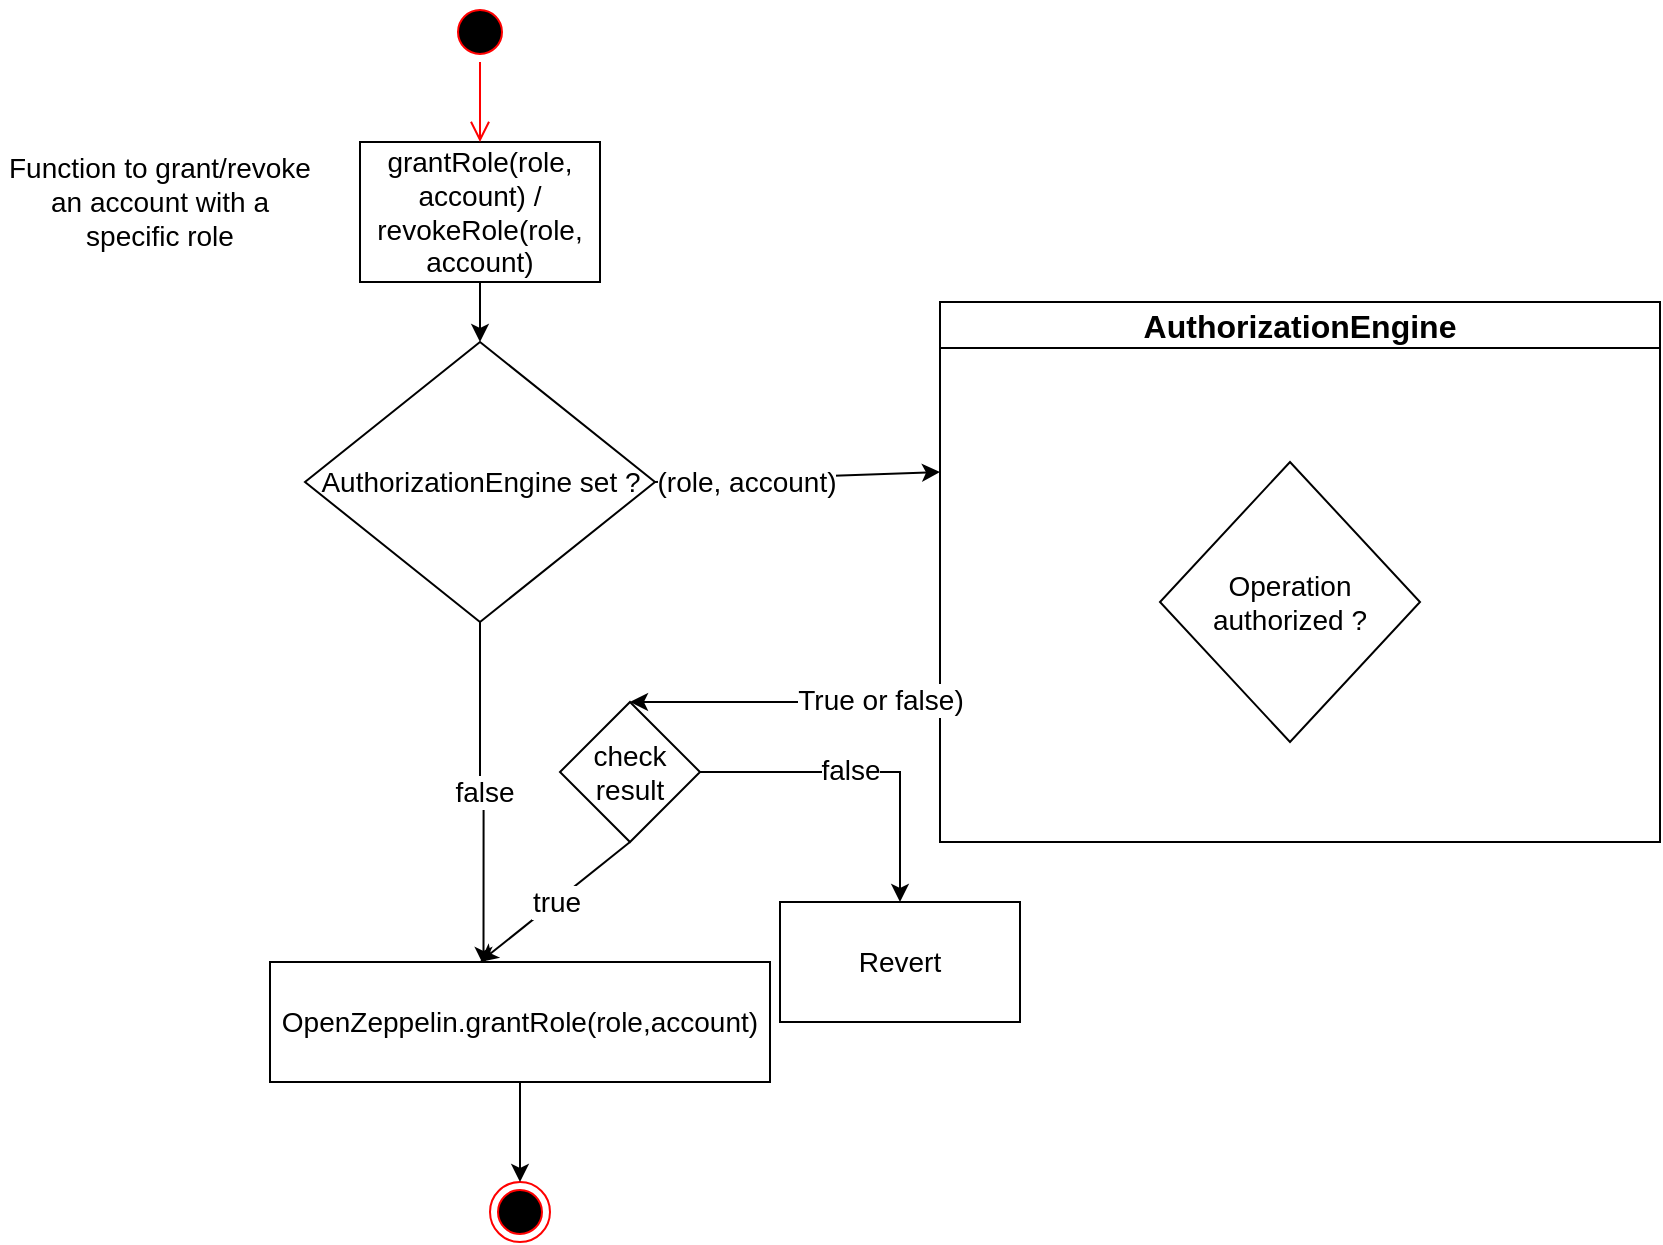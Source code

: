 <mxfile version="20.6.2" type="device" pages="3"><diagram name="AuthorizationEngine" id="LucZvkCPMq8z-S9me4Yl"><mxGraphModel dx="3758" dy="2242" grid="1" gridSize="10" guides="1" tooltips="1" connect="1" arrows="1" fold="1" page="1" pageScale="1" pageWidth="2336" pageHeight="1654" math="0" shadow="0"><root><mxCell id="JwYTC9u8veUME2610OGY-0"/><mxCell id="JwYTC9u8veUME2610OGY-1" parent="JwYTC9u8veUME2610OGY-0"/><mxCell id="JwYTC9u8veUME2610OGY-2" value="grantRole(role, account) /&lt;br style=&quot;font-size: 14px;&quot;&gt;revokeRole(role, account)" style="rounded=0;whiteSpace=wrap;html=1;fontSize=14;" parent="JwYTC9u8veUME2610OGY-1" vertex="1"><mxGeometry x="170" y="60" width="120" height="70" as="geometry"/></mxCell><mxCell id="JwYTC9u8veUME2610OGY-3" value="" style="endArrow=classic;html=1;rounded=0;exitX=0.5;exitY=1;exitDx=0;exitDy=0;entryX=0.5;entryY=0;entryDx=0;entryDy=0;fontSize=14;" parent="JwYTC9u8veUME2610OGY-1" source="JwYTC9u8veUME2610OGY-2" target="JwYTC9u8veUME2610OGY-5" edge="1"><mxGeometry width="50" height="50" relative="1" as="geometry"><mxPoint x="500" y="300" as="sourcePoint"/><mxPoint x="230" y="180" as="targetPoint"/></mxGeometry></mxCell><mxCell id="__kx5wsCdfwhtNci14kc-1" value="false" style="edgeStyle=orthogonalEdgeStyle;rounded=0;orthogonalLoop=1;jettySize=auto;html=1;entryX=0.427;entryY=0.025;entryDx=0;entryDy=0;entryPerimeter=0;fontSize=14;" parent="JwYTC9u8veUME2610OGY-1" source="JwYTC9u8veUME2610OGY-5" target="JwYTC9u8veUME2610OGY-19" edge="1"><mxGeometry relative="1" as="geometry"><mxPoint x="40" y="225" as="targetPoint"/></mxGeometry></mxCell><mxCell id="JwYTC9u8veUME2610OGY-5" value="AuthorizationEngine set ?" style="rhombus;whiteSpace=wrap;html=1;fontSize=14;" parent="JwYTC9u8veUME2610OGY-1" vertex="1"><mxGeometry x="142.5" y="160" width="175" height="140" as="geometry"/></mxCell><mxCell id="JwYTC9u8veUME2610OGY-6" value="Revert" style="rounded=0;whiteSpace=wrap;html=1;fontSize=14;" parent="JwYTC9u8veUME2610OGY-1" vertex="1"><mxGeometry x="380" y="440" width="120" height="60" as="geometry"/></mxCell><mxCell id="JwYTC9u8veUME2610OGY-9" value="&lt;font style=&quot;font-size: 16px;&quot;&gt;AuthorizationEngine&lt;/font&gt;" style="swimlane;whiteSpace=wrap;html=1;fontSize=14;" parent="JwYTC9u8veUME2610OGY-1" vertex="1"><mxGeometry x="460" y="140" width="360" height="270" as="geometry"/></mxCell><mxCell id="JwYTC9u8veUME2610OGY-10" value="Operation authorized ?" style="rhombus;whiteSpace=wrap;html=1;fontSize=14;" parent="JwYTC9u8veUME2610OGY-9" vertex="1"><mxGeometry x="110" y="80" width="130" height="140" as="geometry"/></mxCell><mxCell id="JwYTC9u8veUME2610OGY-11" value="" style="endArrow=classic;html=1;rounded=0;exitX=1;exitY=0.5;exitDx=0;exitDy=0;fontSize=14;" parent="JwYTC9u8veUME2610OGY-1" source="JwYTC9u8veUME2610OGY-5" edge="1"><mxGeometry width="50" height="50" relative="1" as="geometry"><mxPoint x="300" y="260" as="sourcePoint"/><mxPoint x="460" y="225" as="targetPoint"/></mxGeometry></mxCell><mxCell id="JwYTC9u8veUME2610OGY-12" value="(role, account)" style="edgeLabel;html=1;align=center;verticalAlign=middle;resizable=0;points=[];fontSize=14;" parent="JwYTC9u8veUME2610OGY-11" vertex="1" connectable="0"><mxGeometry x="-0.81" y="1" relative="1" as="geometry"><mxPoint x="32" y="1" as="offset"/></mxGeometry></mxCell><mxCell id="JwYTC9u8veUME2610OGY-13" value="" style="endArrow=classic;html=1;rounded=0;entryX=0.5;entryY=0;entryDx=0;entryDy=0;fontSize=14;" parent="JwYTC9u8veUME2610OGY-1" target="JwYTC9u8veUME2610OGY-15" edge="1"><mxGeometry width="50" height="50" relative="1" as="geometry"><mxPoint x="460" y="340" as="sourcePoint"/><mxPoint x="250" y="330" as="targetPoint"/></mxGeometry></mxCell><mxCell id="JwYTC9u8veUME2610OGY-14" value="True or false)" style="edgeLabel;html=1;align=center;verticalAlign=middle;resizable=0;points=[];fontSize=14;" parent="JwYTC9u8veUME2610OGY-13" vertex="1" connectable="0"><mxGeometry x="-0.61" y="-1" relative="1" as="geometry"><mxPoint as="offset"/></mxGeometry></mxCell><mxCell id="JwYTC9u8veUME2610OGY-15" value="check result" style="rhombus;whiteSpace=wrap;html=1;fontSize=14;" parent="JwYTC9u8veUME2610OGY-1" vertex="1"><mxGeometry x="270" y="340" width="70" height="70" as="geometry"/></mxCell><mxCell id="JwYTC9u8veUME2610OGY-18" value="true" style="endArrow=classic;html=1;rounded=0;exitX=0.5;exitY=1;exitDx=0;exitDy=0;fontSize=14;" parent="JwYTC9u8veUME2610OGY-1" source="JwYTC9u8veUME2610OGY-15" edge="1"><mxGeometry width="50" height="50" relative="1" as="geometry"><mxPoint x="200" y="510" as="sourcePoint"/><mxPoint x="230" y="470" as="targetPoint"/><Array as="points"/></mxGeometry></mxCell><mxCell id="JwYTC9u8veUME2610OGY-19" value="OpenZeppelin.grantRole(role,account)" style="rounded=0;whiteSpace=wrap;html=1;fontSize=14;" parent="JwYTC9u8veUME2610OGY-1" vertex="1"><mxGeometry x="125" y="470" width="250" height="60" as="geometry"/></mxCell><mxCell id="JwYTC9u8veUME2610OGY-20" value="" style="ellipse;html=1;shape=endState;fillColor=#000000;strokeColor=#ff0000;fontSize=14;" parent="JwYTC9u8veUME2610OGY-1" vertex="1"><mxGeometry x="235" y="580" width="30" height="30" as="geometry"/></mxCell><mxCell id="JwYTC9u8veUME2610OGY-38" value="Function to grant/revoke an account with a specific role" style="text;html=1;strokeColor=none;fillColor=none;align=center;verticalAlign=middle;whiteSpace=wrap;rounded=0;fontSize=14;" parent="JwYTC9u8veUME2610OGY-1" vertex="1"><mxGeometry x="-10" y="75" width="160" height="30" as="geometry"/></mxCell><mxCell id="JwYTC9u8veUME2610OGY-42" value="" style="ellipse;html=1;shape=startState;fillColor=#000000;strokeColor=#ff0000;fontSize=14;" parent="JwYTC9u8veUME2610OGY-1" vertex="1"><mxGeometry x="215" y="-10" width="30" height="30" as="geometry"/></mxCell><mxCell id="JwYTC9u8veUME2610OGY-43" value="" style="edgeStyle=orthogonalEdgeStyle;html=1;verticalAlign=bottom;endArrow=open;endSize=8;strokeColor=#ff0000;rounded=0;fontSize=14;" parent="JwYTC9u8veUME2610OGY-1" source="JwYTC9u8veUME2610OGY-42" edge="1"><mxGeometry relative="1" as="geometry"><mxPoint x="230" y="60" as="targetPoint"/></mxGeometry></mxCell><mxCell id="JwYTC9u8veUME2610OGY-45" value="" style="endArrow=classic;html=1;rounded=0;fontSize=14;exitX=0.5;exitY=1;exitDx=0;exitDy=0;" parent="JwYTC9u8veUME2610OGY-1" source="JwYTC9u8veUME2610OGY-19" target="JwYTC9u8veUME2610OGY-20" edge="1"><mxGeometry width="50" height="50" relative="1" as="geometry"><mxPoint x="230" y="568.08" as="sourcePoint"/><mxPoint x="229.5" y="590.0" as="targetPoint"/></mxGeometry></mxCell><mxCell id="__kx5wsCdfwhtNci14kc-2" value="" style="endArrow=classic;html=1;rounded=0;exitX=1;exitY=0.5;exitDx=0;exitDy=0;fontSize=14;" parent="JwYTC9u8veUME2610OGY-1" source="JwYTC9u8veUME2610OGY-15" edge="1"><mxGeometry width="50" height="50" relative="1" as="geometry"><mxPoint x="440" y="500" as="sourcePoint"/><mxPoint x="440" y="440" as="targetPoint"/><Array as="points"><mxPoint x="440" y="375"/></Array></mxGeometry></mxCell><mxCell id="__kx5wsCdfwhtNci14kc-4" value="false" style="edgeLabel;html=1;align=center;verticalAlign=middle;resizable=0;points=[];fontSize=14;" parent="__kx5wsCdfwhtNci14kc-2" vertex="1" connectable="0"><mxGeometry x="-0.091" y="1" relative="1" as="geometry"><mxPoint as="offset"/></mxGeometry></mxCell></root></mxGraphModel></diagram><diagram id="DAAOtlNPQXlgdxxzfJ90" name="RuleEngine"><mxGraphModel dx="2370" dy="3256" grid="1" gridSize="10" guides="1" tooltips="1" connect="1" arrows="1" fold="1" page="1" pageScale="1" pageWidth="2336" pageHeight="1654" math="0" shadow="0"><root><mxCell id="0"/><mxCell id="1" parent="0"/><mxCell id="aByforVNRNncT_feW_bf-1" value="transfer, mint or burn call" style="rounded=0;whiteSpace=wrap;html=1;fontSize=18;" parent="1" vertex="1"><mxGeometry x="540" y="145" width="120" height="70" as="geometry"/></mxCell><mxCell id="aByforVNRNncT_feW_bf-2" value="" style="endArrow=classic;html=1;rounded=0;exitX=0.5;exitY=1;exitDx=0;exitDy=0;fontSize=18;" parent="1" source="aByforVNRNncT_feW_bf-1" edge="1"><mxGeometry width="50" height="50" relative="1" as="geometry"><mxPoint x="870" y="385" as="sourcePoint"/><mxPoint x="600" y="420" as="targetPoint"/></mxGeometry></mxCell><mxCell id="aByforVNRNncT_feW_bf-3" value="RuleEngine != zero address ?" style="rhombus;whiteSpace=wrap;html=1;fontSize=18;" parent="1" vertex="1"><mxGeometry x="425" y="370" width="350" height="220" as="geometry"/></mxCell><mxCell id="aByforVNRNncT_feW_bf-4" value="&lt;font style=&quot;font-size: 22px;&quot;&gt;RuleEngine&lt;/font&gt;" style="swimlane;whiteSpace=wrap;html=1;fontSize=18;" parent="1" vertex="1"><mxGeometry x="1040" y="-110" width="1470" height="1110" as="geometry"/></mxCell><mxCell id="aByforVNRNncT_feW_bf-29" value="" style="rounded=0;whiteSpace=wrap;html=1;fontSize=18;" parent="aByforVNRNncT_feW_bf-4" vertex="1"><mxGeometry x="320" y="60" width="1100" height="480" as="geometry"/></mxCell><mxCell id="aByforVNRNncT_feW_bf-31" value="" style="rounded=0;whiteSpace=wrap;html=1;fontSize=18;" parent="aByforVNRNncT_feW_bf-4" vertex="1"><mxGeometry x="330" y="600" width="1090" height="480" as="geometry"/></mxCell><mxCell id="aByforVNRNncT_feW_bf-5" value="operateOnTransfer" style="rounded=0;whiteSpace=wrap;html=1;fontSize=18;" parent="aByforVNRNncT_feW_bf-4" vertex="1"><mxGeometry y="510" width="220" height="150" as="geometry"/></mxCell><mxCell id="aByforVNRNncT_feW_bf-33" value="Operation 1" style="rounded=0;whiteSpace=wrap;html=1;fontSize=18;" parent="aByforVNRNncT_feW_bf-4" vertex="1"><mxGeometry x="1190" y="817" width="190" height="60" as="geometry"/></mxCell><mxCell id="aByforVNRNncT_feW_bf-28" value="Operation 0&lt;br style=&quot;font-size: 18px;&quot;&gt;(e.g. Snapshot)" style="rounded=0;whiteSpace=wrap;html=1;fontSize=18;" parent="aByforVNRNncT_feW_bf-4" vertex="1"><mxGeometry x="1190" y="680" width="190" height="60" as="geometry"/></mxCell><mxCell id="aByforVNRNncT_feW_bf-55" value="" style="endArrow=none;dashed=1;html=1;dashPattern=1 3;strokeWidth=2;rounded=0;fontSize=18;exitX=0.5;exitY=0;exitDx=0;exitDy=0;entryX=0.5;entryY=1;entryDx=0;entryDy=0;" parent="aByforVNRNncT_feW_bf-4" source="aByforVNRNncT_feW_bf-33" target="aByforVNRNncT_feW_bf-28" edge="1"><mxGeometry width="50" height="50" relative="1" as="geometry"><mxPoint x="1250" y="800" as="sourcePoint"/><mxPoint x="1300" y="750" as="targetPoint"/></mxGeometry></mxCell><mxCell id="aByforVNRNncT_feW_bf-32" value="&lt;h1 style=&quot;font-size: 18px;&quot;&gt;Part 2: RuleEngineOperation&lt;/h1&gt;" style="text;html=1;strokeColor=none;fillColor=none;spacing=5;spacingTop=-20;whiteSpace=wrap;overflow=hidden;rounded=0;fontSize=18;" parent="aByforVNRNncT_feW_bf-4" vertex="1"><mxGeometry x="390" y="620" width="220" height="120" as="geometry"/></mxCell><mxCell id="aByforVNRNncT_feW_bf-19" value="Apply operation on transfer" style="shape=cylinder3;whiteSpace=wrap;html=1;boundedLbl=1;backgroundOutline=1;size=15;fontSize=18;" parent="aByforVNRNncT_feW_bf-4" vertex="1"><mxGeometry x="610" y="700" width="300" height="320" as="geometry"/></mxCell><mxCell id="aByforVNRNncT_feW_bf-18" value="" style="endArrow=classic;html=1;rounded=0;exitX=1;exitY=0.5;exitDx=0;exitDy=0;entryX=0;entryY=0.5;entryDx=0;entryDy=0;entryPerimeter=0;fontSize=18;" parent="aByforVNRNncT_feW_bf-4" source="aByforVNRNncT_feW_bf-5" target="aByforVNRNncT_feW_bf-19" edge="1"><mxGeometry width="50" height="50" relative="1" as="geometry"><mxPoint x="300" y="640" as="sourcePoint"/><mxPoint x="770" y="790" as="targetPoint"/></mxGeometry></mxCell><mxCell id="aByforVNRNncT_feW_bf-21" value="_operateOnTransfer" style="edgeLabel;html=1;align=center;verticalAlign=middle;resizable=0;points=[];fontSize=18;" parent="aByforVNRNncT_feW_bf-18" vertex="1" connectable="0"><mxGeometry x="0.039" y="4" relative="1" as="geometry"><mxPoint as="offset"/></mxGeometry></mxCell><mxCell id="aByforVNRNncT_feW_bf-27" value="" style="endArrow=classic;html=1;rounded=0;entryX=0;entryY=0.5;entryDx=0;entryDy=0;fontSize=18;" parent="aByforVNRNncT_feW_bf-4" source="aByforVNRNncT_feW_bf-19" target="aByforVNRNncT_feW_bf-28" edge="1"><mxGeometry width="50" height="50" relative="1" as="geometry"><mxPoint x="1175.3" y="830" as="sourcePoint"/><mxPoint x="1265.3" y="650" as="targetPoint"/></mxGeometry></mxCell><mxCell id="aByforVNRNncT_feW_bf-42" value="" style="endArrow=classic;html=1;rounded=0;entryX=0;entryY=0.5;entryDx=0;entryDy=0;exitX=1;exitY=0.425;exitDx=0;exitDy=0;exitPerimeter=0;fontSize=18;" parent="aByforVNRNncT_feW_bf-4" source="aByforVNRNncT_feW_bf-19" target="aByforVNRNncT_feW_bf-33" edge="1"><mxGeometry width="50" height="50" relative="1" as="geometry"><mxPoint x="1055.3" y="894.706" as="sourcePoint"/><mxPoint x="1415.3" y="810" as="targetPoint"/></mxGeometry></mxCell><mxCell id="aByforVNRNncT_feW_bf-16" value="check rule (whitelist, sanctionList)" style="shape=cylinder3;whiteSpace=wrap;html=1;boundedLbl=1;backgroundOutline=1;size=15;fontSize=18;" parent="aByforVNRNncT_feW_bf-4" vertex="1"><mxGeometry x="580" y="150" width="300" height="320" as="geometry"/></mxCell><mxCell id="aByforVNRNncT_feW_bf-17" value="" style="endArrow=classic;html=1;rounded=0;exitX=1;exitY=0.5;exitDx=0;exitDy=0;entryX=0;entryY=0.5;entryDx=0;entryDy=0;entryPerimeter=0;fontSize=18;" parent="aByforVNRNncT_feW_bf-4" source="aByforVNRNncT_feW_bf-5" target="aByforVNRNncT_feW_bf-16" edge="1"><mxGeometry width="50" height="50" relative="1" as="geometry"><mxPoint x="510" y="640" as="sourcePoint"/><mxPoint x="790" y="320" as="targetPoint"/></mxGeometry></mxCell><mxCell id="aByforVNRNncT_feW_bf-20" value="_validateTransfer" style="edgeLabel;html=1;align=center;verticalAlign=middle;resizable=0;points=[];fontSize=18;" parent="aByforVNRNncT_feW_bf-17" vertex="1" connectable="0"><mxGeometry x="0.195" relative="1" as="geometry"><mxPoint as="offset"/></mxGeometry></mxCell><mxCell id="aByforVNRNncT_feW_bf-24" value="Rule 0" style="rounded=0;whiteSpace=wrap;html=1;fontSize=18;" parent="aByforVNRNncT_feW_bf-4" vertex="1"><mxGeometry x="1190" y="140" width="120" height="60" as="geometry"/></mxCell><mxCell id="aByforVNRNncT_feW_bf-25" value="Rule 1" style="rounded=0;whiteSpace=wrap;html=1;fontSize=18;" parent="aByforVNRNncT_feW_bf-4" vertex="1"><mxGeometry x="1190" y="275" width="120" height="60" as="geometry"/></mxCell><mxCell id="aByforVNRNncT_feW_bf-37" value="" style="endArrow=none;dashed=1;html=1;dashPattern=1 3;strokeWidth=2;rounded=0;fontSize=18;entryX=0.5;entryY=1;entryDx=0;entryDy=0;" parent="aByforVNRNncT_feW_bf-4" source="aByforVNRNncT_feW_bf-25" target="aByforVNRNncT_feW_bf-24" edge="1"><mxGeometry width="50" height="50" relative="1" as="geometry"><mxPoint x="1240" y="250" as="sourcePoint"/><mxPoint x="1290" y="200" as="targetPoint"/></mxGeometry></mxCell><mxCell id="aByforVNRNncT_feW_bf-38" value="Rule n" style="rounded=0;whiteSpace=wrap;html=1;fontSize=18;" parent="aByforVNRNncT_feW_bf-4" vertex="1"><mxGeometry x="1190" y="420" width="120" height="60" as="geometry"/></mxCell><mxCell id="aByforVNRNncT_feW_bf-41" value="" style="endArrow=none;dashed=1;html=1;dashPattern=1 3;strokeWidth=2;rounded=0;fontSize=18;exitX=0.5;exitY=0;exitDx=0;exitDy=0;" parent="aByforVNRNncT_feW_bf-4" source="aByforVNRNncT_feW_bf-38" target="aByforVNRNncT_feW_bf-25" edge="1"><mxGeometry width="50" height="50" relative="1" as="geometry"><mxPoint x="1260" y="285" as="sourcePoint"/><mxPoint x="1260" y="210" as="targetPoint"/></mxGeometry></mxCell><mxCell id="aByforVNRNncT_feW_bf-23" value="" style="endArrow=classic;html=1;rounded=0;exitX=1;exitY=0.5;exitDx=0;exitDy=0;exitPerimeter=0;entryX=0;entryY=0.5;entryDx=0;entryDy=0;fontSize=18;" parent="aByforVNRNncT_feW_bf-4" source="aByforVNRNncT_feW_bf-16" target="aByforVNRNncT_feW_bf-24" edge="1"><mxGeometry width="50" height="50" relative="1" as="geometry"><mxPoint x="1035.3" y="750" as="sourcePoint"/><mxPoint x="1325.3" y="330" as="targetPoint"/></mxGeometry></mxCell><mxCell id="aByforVNRNncT_feW_bf-26" value="" style="endArrow=classic;html=1;rounded=0;entryX=0;entryY=0.5;entryDx=0;entryDy=0;fontSize=18;exitX=1;exitY=0.5;exitDx=0;exitDy=0;exitPerimeter=0;" parent="aByforVNRNncT_feW_bf-4" source="aByforVNRNncT_feW_bf-16" target="aByforVNRNncT_feW_bf-25" edge="1"><mxGeometry width="50" height="50" relative="1" as="geometry"><mxPoint x="1035.3" y="310" as="sourcePoint"/><mxPoint x="1215.3" y="310" as="targetPoint"/></mxGeometry></mxCell><mxCell id="aByforVNRNncT_feW_bf-39" value="" style="endArrow=classic;html=1;rounded=0;entryX=0;entryY=0.5;entryDx=0;entryDy=0;exitX=1;exitY=0.5;exitDx=0;exitDy=0;exitPerimeter=0;fontSize=18;" parent="aByforVNRNncT_feW_bf-4" source="aByforVNRNncT_feW_bf-16" target="aByforVNRNncT_feW_bf-38" edge="1"><mxGeometry width="50" height="50" relative="1" as="geometry"><mxPoint x="955.3" y="320" as="sourcePoint"/><mxPoint x="1405.3" y="325" as="targetPoint"/></mxGeometry></mxCell><mxCell id="cGJhGDvDlfNPj_1NzasX-1" value="read and write" style="text;html=1;strokeColor=none;fillColor=none;align=center;verticalAlign=middle;whiteSpace=wrap;rounded=0;fontSize=18;" parent="aByforVNRNncT_feW_bf-4" vertex="1"><mxGeometry x="60" y="832" width="180" height="30" as="geometry"/></mxCell><mxCell id="cGJhGDvDlfNPj_1NzasX-2" value="read-only" style="text;html=1;strokeColor=none;fillColor=none;align=center;verticalAlign=middle;whiteSpace=wrap;rounded=0;fontSize=18;" parent="aByforVNRNncT_feW_bf-4" vertex="1"><mxGeometry x="40" y="285" width="180" height="30" as="geometry"/></mxCell><mxCell id="aByforVNRNncT_feW_bf-6" value="" style="endArrow=classic;html=1;rounded=0;exitX=1;exitY=0.5;exitDx=0;exitDy=0;fontSize=18;" parent="1" source="aByforVNRNncT_feW_bf-3" target="aByforVNRNncT_feW_bf-5" edge="1"><mxGeometry width="50" height="50" relative="1" as="geometry"><mxPoint x="670" y="530" as="sourcePoint"/><mxPoint x="1030" y="480" as="targetPoint"/></mxGeometry></mxCell><mxCell id="aByforVNRNncT_feW_bf-7" value="true" style="edgeLabel;html=1;align=center;verticalAlign=middle;resizable=0;points=[];fontSize=18;" parent="aByforVNRNncT_feW_bf-6" vertex="1" connectable="0"><mxGeometry x="-0.81" y="1" relative="1" as="geometry"><mxPoint as="offset"/></mxGeometry></mxCell><mxCell id="aByforVNRNncT_feW_bf-11" value="Transfer operations" style="text;html=1;strokeColor=none;fillColor=none;align=center;verticalAlign=middle;whiteSpace=wrap;rounded=0;fontSize=18;" parent="1" vertex="1"><mxGeometry x="360" y="160" width="160" height="30" as="geometry"/></mxCell><mxCell id="aByforVNRNncT_feW_bf-12" value="" style="ellipse;html=1;shape=startState;fillColor=#000000;strokeColor=#ff0000;fontSize=18;" parent="1" vertex="1"><mxGeometry x="585" y="55" width="30" height="30" as="geometry"/></mxCell><mxCell id="aByforVNRNncT_feW_bf-13" value="" style="edgeStyle=orthogonalEdgeStyle;html=1;verticalAlign=bottom;endArrow=open;endSize=8;strokeColor=#ff0000;rounded=0;fontSize=18;" parent="1" source="aByforVNRNncT_feW_bf-12" edge="1"><mxGeometry relative="1" as="geometry"><mxPoint x="600" y="145.0" as="targetPoint"/></mxGeometry></mxCell><mxCell id="aByforVNRNncT_feW_bf-15" value="{false, true}" style="endArrow=classic;html=1;rounded=0;fontSize=18;entryX=1;entryY=0.5;entryDx=0;entryDy=0;" parent="1" target="aByforVNRNncT_feW_bf-8" edge="1"><mxGeometry x="-0.188" y="20" width="50" height="50" relative="1" as="geometry"><mxPoint x="1040" y="747" as="sourcePoint"/><mxPoint x="600" y="610" as="targetPoint"/><mxPoint as="offset"/></mxGeometry></mxCell><mxCell id="aByforVNRNncT_feW_bf-30" value="&lt;h1 style=&quot;font-size: 18px;&quot;&gt;Part 1: RuleEngineValidation&lt;/h1&gt;" style="text;html=1;strokeColor=none;fillColor=none;spacing=5;spacingTop=-20;whiteSpace=wrap;overflow=hidden;rounded=0;fontSize=18;" parent="1" vertex="1"><mxGeometry x="1505.3" y="-15" width="240" height="85" as="geometry"/></mxCell><mxCell id="aByforVNRNncT_feW_bf-34" value="Operation n" style="rounded=0;whiteSpace=wrap;html=1;fontSize=18;" parent="1" vertex="1"><mxGeometry x="2230" y="830" width="190" height="60" as="geometry"/></mxCell><mxCell id="aByforVNRNncT_feW_bf-43" value="" style="endArrow=classic;html=1;rounded=0;entryX=0;entryY=0.5;entryDx=0;entryDy=0;exitX=1.003;exitY=0.456;exitDx=0;exitDy=0;exitPerimeter=0;fontSize=18;" parent="1" source="aByforVNRNncT_feW_bf-19" target="aByforVNRNncT_feW_bf-34" edge="1"><mxGeometry width="50" height="50" relative="1" as="geometry"><mxPoint x="2105.3" y="794.706" as="sourcePoint"/><mxPoint x="2455.3" y="840" as="targetPoint"/></mxGeometry></mxCell><mxCell id="aByforVNRNncT_feW_bf-46" value="false" style="endArrow=classic;html=1;rounded=0;fontSize=18;exitX=0.5;exitY=1;exitDx=0;exitDy=0;entryX=0.5;entryY=0;entryDx=0;entryDy=0;" parent="1" source="aByforVNRNncT_feW_bf-3" target="aByforVNRNncT_feW_bf-8" edge="1"><mxGeometry width="50" height="50" relative="1" as="geometry"><mxPoint x="540" y="590" as="sourcePoint"/><mxPoint x="540" y="680" as="targetPoint"/></mxGeometry></mxCell><mxCell id="aByforVNRNncT_feW_bf-54" value="&lt;font style=&quot;font-size: 22px;&quot;&gt;CMTAT&lt;/font&gt;" style="swimlane;whiteSpace=wrap;html=1;fontSize=18;startSize=23;" parent="1" vertex="1"><mxGeometry x="360" y="-110" width="650" height="1100" as="geometry"/></mxCell><mxCell id="aByforVNRNncT_feW_bf-8" value="Rest of the code" style="rounded=0;whiteSpace=wrap;html=1;fontSize=18;" parent="aByforVNRNncT_feW_bf-54" vertex="1"><mxGeometry x="130" y="827" width="220" height="60" as="geometry"/></mxCell><mxCell id="aByforVNRNncT_feW_bf-9" value="" style="ellipse;html=1;shape=endState;fillColor=#000000;strokeColor=#ff0000;fontSize=18;" parent="aByforVNRNncT_feW_bf-54" vertex="1"><mxGeometry x="225" y="1000" width="30" height="30" as="geometry"/></mxCell><mxCell id="_PevRPY3XCbQIix2pvXP-3" value="" style="endArrow=classic;html=1;rounded=0;exitX=0.5;exitY=1;exitDx=0;exitDy=0;fontSize=18;" parent="aByforVNRNncT_feW_bf-54" source="aByforVNRNncT_feW_bf-8" target="aByforVNRNncT_feW_bf-9" edge="1"><mxGeometry width="50" height="50" relative="1" as="geometry"><mxPoint x="300" y="967" as="sourcePoint"/><mxPoint x="350" y="917" as="targetPoint"/></mxGeometry></mxCell><mxCell id="aByforVNRNncT_feW_bf-56" value="" style="endArrow=none;dashed=1;html=1;dashPattern=1 3;strokeWidth=2;rounded=0;fontSize=18;exitX=0.5;exitY=0;exitDx=0;exitDy=0;entryX=0.5;entryY=1;entryDx=0;entryDy=0;" parent="1" source="aByforVNRNncT_feW_bf-34" target="aByforVNRNncT_feW_bf-33" edge="1"><mxGeometry width="50" height="50" relative="1" as="geometry"><mxPoint x="2340" y="820" as="sourcePoint"/><mxPoint x="2390" y="770" as="targetPoint"/></mxGeometry></mxCell></root></mxGraphModel></diagram><diagram id="MbCXRZLUIDSdXbS7FTx_" name="IncomeVault"><mxGraphModel dx="6399" dy="3334" grid="1" gridSize="10" guides="1" tooltips="1" connect="1" arrows="1" fold="1" page="1" pageScale="1" pageWidth="2336" pageHeight="1654" math="0" shadow="0"><root><mxCell id="0"/><mxCell id="1" parent="0"/><mxCell id="Sl2AdYmrBfGblD9PidQr-4" value="&lt;font style=&quot;font-size: 22px;&quot;&gt;RuleEngine&lt;/font&gt;" style="swimlane;whiteSpace=wrap;html=1;fontSize=20;" parent="1" vertex="1"><mxGeometry x="1130" y="140" width="1470" height="1110" as="geometry"/></mxCell><mxCell id="Sl2AdYmrBfGblD9PidQr-5" value="" style="rounded=0;whiteSpace=wrap;html=1;fontSize=20;" parent="Sl2AdYmrBfGblD9PidQr-4" vertex="1"><mxGeometry x="320" y="60" width="1100" height="480" as="geometry"/></mxCell><mxCell id="Sl2AdYmrBfGblD9PidQr-6" value="" style="rounded=0;whiteSpace=wrap;html=1;fontSize=20;" parent="Sl2AdYmrBfGblD9PidQr-4" vertex="1"><mxGeometry x="330" y="600" width="1090" height="480" as="geometry"/></mxCell><mxCell id="Sl2AdYmrBfGblD9PidQr-7" value="operateOnTransfer" style="rounded=0;whiteSpace=wrap;html=1;fontSize=20;" parent="Sl2AdYmrBfGblD9PidQr-4" vertex="1"><mxGeometry y="510" width="220" height="150" as="geometry"/></mxCell><mxCell id="Sl2AdYmrBfGblD9PidQr-8" value="Operation 1" style="rounded=0;whiteSpace=wrap;html=1;fontSize=20;" parent="Sl2AdYmrBfGblD9PidQr-4" vertex="1"><mxGeometry x="1190" y="817" width="190" height="60" as="geometry"/></mxCell><mxCell id="Sl2AdYmrBfGblD9PidQr-9" value="Operation 0&lt;br style=&quot;font-size: 20px;&quot;&gt;(e.g. Snapshot)" style="rounded=0;whiteSpace=wrap;html=1;fontSize=20;" parent="Sl2AdYmrBfGblD9PidQr-4" vertex="1"><mxGeometry x="1190" y="680" width="190" height="60" as="geometry"/></mxCell><mxCell id="Sl2AdYmrBfGblD9PidQr-10" value="" style="endArrow=none;dashed=1;html=1;dashPattern=1 3;strokeWidth=2;rounded=0;fontSize=20;exitX=0.5;exitY=0;exitDx=0;exitDy=0;entryX=0.5;entryY=1;entryDx=0;entryDy=0;" parent="Sl2AdYmrBfGblD9PidQr-4" source="Sl2AdYmrBfGblD9PidQr-8" target="Sl2AdYmrBfGblD9PidQr-9" edge="1"><mxGeometry width="50" height="50" relative="1" as="geometry"><mxPoint x="1250" y="800" as="sourcePoint"/><mxPoint x="1300" y="750" as="targetPoint"/></mxGeometry></mxCell><mxCell id="Sl2AdYmrBfGblD9PidQr-11" value="&lt;h1 style=&quot;font-size: 20px;&quot;&gt;Part 2: RuleEngineOperation&lt;/h1&gt;" style="text;html=1;strokeColor=none;fillColor=none;spacing=5;spacingTop=-20;whiteSpace=wrap;overflow=hidden;rounded=0;fontSize=20;" parent="Sl2AdYmrBfGblD9PidQr-4" vertex="1"><mxGeometry x="390" y="620" width="220" height="120" as="geometry"/></mxCell><mxCell id="Sl2AdYmrBfGblD9PidQr-12" value="Apply operation on transfer" style="shape=cylinder3;whiteSpace=wrap;html=1;boundedLbl=1;backgroundOutline=1;size=15;fontSize=20;" parent="Sl2AdYmrBfGblD9PidQr-4" vertex="1"><mxGeometry x="610" y="700" width="300" height="320" as="geometry"/></mxCell><mxCell id="Sl2AdYmrBfGblD9PidQr-13" value="" style="endArrow=classic;html=1;rounded=0;exitX=1;exitY=0.5;exitDx=0;exitDy=0;entryX=0;entryY=0.5;entryDx=0;entryDy=0;entryPerimeter=0;fontSize=20;" parent="Sl2AdYmrBfGblD9PidQr-4" source="Sl2AdYmrBfGblD9PidQr-7" target="Sl2AdYmrBfGblD9PidQr-12" edge="1"><mxGeometry width="50" height="50" relative="1" as="geometry"><mxPoint x="300" y="640" as="sourcePoint"/><mxPoint x="770" y="790" as="targetPoint"/></mxGeometry></mxCell><mxCell id="Sl2AdYmrBfGblD9PidQr-14" value="_operateOnTransfer" style="edgeLabel;html=1;align=center;verticalAlign=middle;resizable=0;points=[];fontSize=20;" parent="Sl2AdYmrBfGblD9PidQr-13" vertex="1" connectable="0"><mxGeometry x="0.039" y="4" relative="1" as="geometry"><mxPoint as="offset"/></mxGeometry></mxCell><mxCell id="Sl2AdYmrBfGblD9PidQr-15" value="" style="endArrow=classic;html=1;rounded=0;entryX=0;entryY=0.5;entryDx=0;entryDy=0;fontSize=20;" parent="Sl2AdYmrBfGblD9PidQr-4" source="Sl2AdYmrBfGblD9PidQr-12" target="Sl2AdYmrBfGblD9PidQr-9" edge="1"><mxGeometry width="50" height="50" relative="1" as="geometry"><mxPoint x="1175.3" y="830" as="sourcePoint"/><mxPoint x="1265.3" y="650" as="targetPoint"/></mxGeometry></mxCell><mxCell id="Sl2AdYmrBfGblD9PidQr-16" value="" style="endArrow=classic;html=1;rounded=0;entryX=0;entryY=0.5;entryDx=0;entryDy=0;exitX=1;exitY=0.425;exitDx=0;exitDy=0;exitPerimeter=0;fontSize=20;" parent="Sl2AdYmrBfGblD9PidQr-4" source="Sl2AdYmrBfGblD9PidQr-12" target="Sl2AdYmrBfGblD9PidQr-8" edge="1"><mxGeometry width="50" height="50" relative="1" as="geometry"><mxPoint x="1055.3" y="894.706" as="sourcePoint"/><mxPoint x="1415.3" y="810" as="targetPoint"/></mxGeometry></mxCell><mxCell id="Sl2AdYmrBfGblD9PidQr-17" value="check rule (whitelist, sanctionList)" style="shape=cylinder3;whiteSpace=wrap;html=1;boundedLbl=1;backgroundOutline=1;size=15;fontSize=20;" parent="Sl2AdYmrBfGblD9PidQr-4" vertex="1"><mxGeometry x="580" y="150" width="300" height="320" as="geometry"/></mxCell><mxCell id="Sl2AdYmrBfGblD9PidQr-18" value="" style="endArrow=classic;html=1;rounded=0;exitX=1;exitY=0.5;exitDx=0;exitDy=0;entryX=0;entryY=0.5;entryDx=0;entryDy=0;entryPerimeter=0;fontSize=20;" parent="Sl2AdYmrBfGblD9PidQr-4" source="Sl2AdYmrBfGblD9PidQr-7" target="Sl2AdYmrBfGblD9PidQr-17" edge="1"><mxGeometry width="50" height="50" relative="1" as="geometry"><mxPoint x="510" y="640" as="sourcePoint"/><mxPoint x="790" y="320" as="targetPoint"/></mxGeometry></mxCell><mxCell id="Sl2AdYmrBfGblD9PidQr-19" value="_validateTransfer" style="edgeLabel;html=1;align=center;verticalAlign=middle;resizable=0;points=[];fontSize=20;" parent="Sl2AdYmrBfGblD9PidQr-18" vertex="1" connectable="0"><mxGeometry x="0.195" relative="1" as="geometry"><mxPoint as="offset"/></mxGeometry></mxCell><mxCell id="Sl2AdYmrBfGblD9PidQr-20" value="Rule 0" style="rounded=0;whiteSpace=wrap;html=1;fontSize=20;" parent="Sl2AdYmrBfGblD9PidQr-4" vertex="1"><mxGeometry x="1190" y="140" width="120" height="60" as="geometry"/></mxCell><mxCell id="Sl2AdYmrBfGblD9PidQr-21" value="Rule 1" style="rounded=0;whiteSpace=wrap;html=1;fontSize=20;" parent="Sl2AdYmrBfGblD9PidQr-4" vertex="1"><mxGeometry x="1190" y="275" width="120" height="60" as="geometry"/></mxCell><mxCell id="Sl2AdYmrBfGblD9PidQr-22" value="" style="endArrow=none;dashed=1;html=1;dashPattern=1 3;strokeWidth=2;rounded=0;fontSize=20;entryX=0.5;entryY=1;entryDx=0;entryDy=0;" parent="Sl2AdYmrBfGblD9PidQr-4" source="Sl2AdYmrBfGblD9PidQr-21" target="Sl2AdYmrBfGblD9PidQr-20" edge="1"><mxGeometry width="50" height="50" relative="1" as="geometry"><mxPoint x="1240" y="250" as="sourcePoint"/><mxPoint x="1290" y="200" as="targetPoint"/></mxGeometry></mxCell><mxCell id="Sl2AdYmrBfGblD9PidQr-23" value="Rule n" style="rounded=0;whiteSpace=wrap;html=1;fontSize=20;" parent="Sl2AdYmrBfGblD9PidQr-4" vertex="1"><mxGeometry x="1190" y="420" width="120" height="60" as="geometry"/></mxCell><mxCell id="Sl2AdYmrBfGblD9PidQr-24" value="" style="endArrow=none;dashed=1;html=1;dashPattern=1 3;strokeWidth=2;rounded=0;fontSize=20;exitX=0.5;exitY=0;exitDx=0;exitDy=0;" parent="Sl2AdYmrBfGblD9PidQr-4" source="Sl2AdYmrBfGblD9PidQr-23" target="Sl2AdYmrBfGblD9PidQr-21" edge="1"><mxGeometry width="50" height="50" relative="1" as="geometry"><mxPoint x="1260" y="285" as="sourcePoint"/><mxPoint x="1260" y="210" as="targetPoint"/></mxGeometry></mxCell><mxCell id="Sl2AdYmrBfGblD9PidQr-25" value="" style="endArrow=classic;html=1;rounded=0;exitX=1;exitY=0.5;exitDx=0;exitDy=0;exitPerimeter=0;entryX=0;entryY=0.5;entryDx=0;entryDy=0;fontSize=20;" parent="Sl2AdYmrBfGblD9PidQr-4" source="Sl2AdYmrBfGblD9PidQr-17" target="Sl2AdYmrBfGblD9PidQr-20" edge="1"><mxGeometry width="50" height="50" relative="1" as="geometry"><mxPoint x="1035.3" y="750" as="sourcePoint"/><mxPoint x="1325.3" y="330" as="targetPoint"/></mxGeometry></mxCell><mxCell id="Sl2AdYmrBfGblD9PidQr-26" value="" style="endArrow=classic;html=1;rounded=0;entryX=0;entryY=0.5;entryDx=0;entryDy=0;fontSize=20;exitX=1;exitY=0.5;exitDx=0;exitDy=0;exitPerimeter=0;" parent="Sl2AdYmrBfGblD9PidQr-4" source="Sl2AdYmrBfGblD9PidQr-17" target="Sl2AdYmrBfGblD9PidQr-21" edge="1"><mxGeometry width="50" height="50" relative="1" as="geometry"><mxPoint x="1035.3" y="310" as="sourcePoint"/><mxPoint x="1215.3" y="310" as="targetPoint"/></mxGeometry></mxCell><mxCell id="Sl2AdYmrBfGblD9PidQr-27" value="" style="endArrow=classic;html=1;rounded=0;entryX=0;entryY=0.5;entryDx=0;entryDy=0;exitX=1;exitY=0.5;exitDx=0;exitDy=0;exitPerimeter=0;fontSize=20;" parent="Sl2AdYmrBfGblD9PidQr-4" source="Sl2AdYmrBfGblD9PidQr-17" target="Sl2AdYmrBfGblD9PidQr-23" edge="1"><mxGeometry width="50" height="50" relative="1" as="geometry"><mxPoint x="955.3" y="320" as="sourcePoint"/><mxPoint x="1405.3" y="325" as="targetPoint"/></mxGeometry></mxCell><mxCell id="Sl2AdYmrBfGblD9PidQr-29" value="read-only" style="text;html=1;strokeColor=none;fillColor=none;align=center;verticalAlign=middle;whiteSpace=wrap;rounded=0;fontSize=20;" parent="Sl2AdYmrBfGblD9PidQr-4" vertex="1"><mxGeometry x="40" y="285" width="180" height="30" as="geometry"/></mxCell><mxCell id="Sl2AdYmrBfGblD9PidQr-28" value="read and write" style="text;html=1;strokeColor=none;fillColor=none;align=center;verticalAlign=middle;whiteSpace=wrap;rounded=0;fontSize=20;" parent="Sl2AdYmrBfGblD9PidQr-4" vertex="1"><mxGeometry x="60" y="850" width="180" height="30" as="geometry"/></mxCell><mxCell id="Sl2AdYmrBfGblD9PidQr-36" value="&lt;h1 style=&quot;font-size: 20px;&quot;&gt;Part 1: RuleEngineValidation&lt;/h1&gt;" style="text;html=1;strokeColor=none;fillColor=none;spacing=5;spacingTop=-20;whiteSpace=wrap;overflow=hidden;rounded=0;fontSize=20;" parent="1" vertex="1"><mxGeometry x="1595.3" y="235" width="240" height="85" as="geometry"/></mxCell><mxCell id="Sl2AdYmrBfGblD9PidQr-37" value="Operation n" style="rounded=0;whiteSpace=wrap;html=1;fontSize=20;" parent="1" vertex="1"><mxGeometry x="2320" y="1080" width="190" height="60" as="geometry"/></mxCell><mxCell id="Sl2AdYmrBfGblD9PidQr-38" value="" style="endArrow=classic;html=1;rounded=0;entryX=0;entryY=0.5;entryDx=0;entryDy=0;exitX=1.003;exitY=0.456;exitDx=0;exitDy=0;exitPerimeter=0;fontSize=20;" parent="1" source="Sl2AdYmrBfGblD9PidQr-12" target="Sl2AdYmrBfGblD9PidQr-37" edge="1"><mxGeometry width="50" height="50" relative="1" as="geometry"><mxPoint x="2195.3" y="1044.706" as="sourcePoint"/><mxPoint x="2545.3" y="1090" as="targetPoint"/></mxGeometry></mxCell><mxCell id="Sl2AdYmrBfGblD9PidQr-40" value="&lt;font style=&quot;font-size: 22px;&quot;&gt;IncomeVault&lt;/font&gt;" style="swimlane;whiteSpace=wrap;html=1;fontSize=20;startSize=23;" parent="1" vertex="1"><mxGeometry x="-260" y="-100" width="1300" height="1470" as="geometry"/></mxCell><mxCell id="Sl2AdYmrBfGblD9PidQr-88" value="" style="rounded=1;whiteSpace=wrap;html=1;fontSize=20;" parent="Sl2AdYmrBfGblD9PidQr-40" vertex="1"><mxGeometry x="510" y="60" width="710" height="1320" as="geometry"/></mxCell><mxCell id="Sl2AdYmrBfGblD9PidQr-3" value="RuleEngine != zero address ?" style="rhombus;whiteSpace=wrap;html=1;fontSize=20;" parent="Sl2AdYmrBfGblD9PidQr-40" vertex="1"><mxGeometry x="720" y="735" width="350" height="220" as="geometry"/></mxCell><mxCell id="Sl2AdYmrBfGblD9PidQr-47" value="isFrozen(From) || isFrozen(to)" style="rhombus;whiteSpace=wrap;html=1;fontSize=20;" parent="Sl2AdYmrBfGblD9PidQr-40" vertex="1"><mxGeometry x="750" y="230" width="290" height="180" as="geometry"/></mxCell><mxCell id="Sl2AdYmrBfGblD9PidQr-48" value="Revert Invalid Transfer" style="rounded=0;whiteSpace=wrap;html=1;fontSize=20;" parent="Sl2AdYmrBfGblD9PidQr-40" vertex="1"><mxGeometry y="1250" width="180" height="60" as="geometry"/></mxCell><mxCell id="Sl2AdYmrBfGblD9PidQr-56" value="Address frozen" style="endArrow=classic;html=1;rounded=0;exitX=0;exitY=0.5;exitDx=0;exitDy=0;entryX=0.5;entryY=1;entryDx=0;entryDy=0;fontSize=20;startArrow=none;" parent="Sl2AdYmrBfGblD9PidQr-40" source="Sl2AdYmrBfGblD9PidQr-47" target="Sl2AdYmrBfGblD9PidQr-64" edge="1"><mxGeometry width="50" height="50" relative="1" as="geometry"><mxPoint x="610" y="390" as="sourcePoint"/><mxPoint x="580" y="955" as="targetPoint"/><Array as="points"><mxPoint x="570" y="320"/></Array></mxGeometry></mxCell><mxCell id="Sl2AdYmrBfGblD9PidQr-57" value="contract is paused" style="rhombus;whiteSpace=wrap;html=1;fontSize=20;" parent="Sl2AdYmrBfGblD9PidQr-40" vertex="1"><mxGeometry x="750" y="460" width="290" height="180" as="geometry"/></mxCell><mxCell id="Sl2AdYmrBfGblD9PidQr-58" value="false" style="endArrow=classic;html=1;rounded=0;exitX=0.5;exitY=1;exitDx=0;exitDy=0;entryX=0.5;entryY=0;entryDx=0;entryDy=0;fontSize=20;" parent="Sl2AdYmrBfGblD9PidQr-40" source="Sl2AdYmrBfGblD9PidQr-47" target="Sl2AdYmrBfGblD9PidQr-57" edge="1"><mxGeometry width="50" height="50" relative="1" as="geometry"><mxPoint x="980" y="460" as="sourcePoint"/><mxPoint x="1030" y="410" as="targetPoint"/></mxGeometry></mxCell><mxCell id="Sl2AdYmrBfGblD9PidQr-59" value="false" style="endArrow=classic;html=1;rounded=0;exitX=0.5;exitY=1;exitDx=0;exitDy=0;entryX=0.5;entryY=0;entryDx=0;entryDy=0;fontSize=20;" parent="Sl2AdYmrBfGblD9PidQr-40" source="Sl2AdYmrBfGblD9PidQr-57" target="Sl2AdYmrBfGblD9PidQr-3" edge="1"><mxGeometry width="50" height="50" relative="1" as="geometry"><mxPoint x="1170" y="530" as="sourcePoint"/><mxPoint x="1220" y="480" as="targetPoint"/></mxGeometry></mxCell><mxCell id="Sl2AdYmrBfGblD9PidQr-60" value="" style="endArrow=classic;html=1;rounded=0;exitX=0;exitY=0.5;exitDx=0;exitDy=0;entryX=0;entryY=0.5;entryDx=0;entryDy=0;fontSize=20;" parent="Sl2AdYmrBfGblD9PidQr-40" source="Sl2AdYmrBfGblD9PidQr-57" target="Sl2AdYmrBfGblD9PidQr-64" edge="1"><mxGeometry width="50" height="50" relative="1" as="geometry"><mxPoint x="700" y="580" as="sourcePoint"/><mxPoint x="640" y="985" as="targetPoint"/><Array as="points"><mxPoint x="700" y="550"/><mxPoint x="700" y="990"/></Array></mxGeometry></mxCell><mxCell id="Sl2AdYmrBfGblD9PidQr-106" value="contract is paused" style="edgeLabel;html=1;align=center;verticalAlign=middle;resizable=0;points=[];fontSize=20;" parent="Sl2AdYmrBfGblD9PidQr-60" vertex="1" connectable="0"><mxGeometry x="-0.206" relative="1" as="geometry"><mxPoint y="-1" as="offset"/></mxGeometry></mxCell><mxCell id="Sl2AdYmrBfGblD9PidQr-67" value="" style="endArrow=classic;html=1;rounded=0;startArrow=none;fontSize=20;" parent="Sl2AdYmrBfGblD9PidQr-40" source="Sl2AdYmrBfGblD9PidQr-64" edge="1"><mxGeometry width="50" height="50" relative="1" as="geometry"><mxPoint x="520" y="1040" as="sourcePoint"/><mxPoint x="570" y="990" as="targetPoint"/></mxGeometry></mxCell><mxCell id="Sl2AdYmrBfGblD9PidQr-75" value="Is Tranfer Valid ?" style="rhombus;whiteSpace=wrap;html=1;fontSize=20;" parent="Sl2AdYmrBfGblD9PidQr-40" vertex="1"><mxGeometry x="140" y="985" width="170" height="160" as="geometry"/></mxCell><mxCell id="Sl2AdYmrBfGblD9PidQr-76" value="" style="endArrow=classic;html=1;rounded=0;entryX=0.5;entryY=0;entryDx=0;entryDy=0;fontSize=20;" parent="Sl2AdYmrBfGblD9PidQr-40" target="Sl2AdYmrBfGblD9PidQr-48" edge="1"><mxGeometry width="50" height="50" relative="1" as="geometry"><mxPoint x="140" y="1065" as="sourcePoint"/><mxPoint x="110.0" y="1250" as="targetPoint"/><Array as="points"><mxPoint x="90" y="1065"/></Array></mxGeometry></mxCell><mxCell id="Sl2AdYmrBfGblD9PidQr-77" value="false" style="edgeLabel;html=1;align=center;verticalAlign=middle;resizable=0;points=[];fontSize=20;" parent="Sl2AdYmrBfGblD9PidQr-76" vertex="1" connectable="0"><mxGeometry x="-0.528" y="-1" relative="1" as="geometry"><mxPoint x="1" as="offset"/></mxGeometry></mxCell><mxCell id="Sl2AdYmrBfGblD9PidQr-64" value="" style="shape=step;perimeter=stepPerimeter;whiteSpace=wrap;html=1;fixedSize=1;rotation=-180;fontSize=20;" parent="Sl2AdYmrBfGblD9PidQr-40" vertex="1"><mxGeometry x="510" y="950" width="120" height="80" as="geometry"/></mxCell><mxCell id="Sl2AdYmrBfGblD9PidQr-81" value="" style="shape=step;perimeter=stepPerimeter;whiteSpace=wrap;html=1;fixedSize=1;rotation=-180;fontSize=20;" parent="Sl2AdYmrBfGblD9PidQr-40" vertex="1"><mxGeometry x="510" y="1110" width="120" height="80" as="geometry"/></mxCell><mxCell id="Sl2AdYmrBfGblD9PidQr-84" value="return false" style="text;html=1;strokeColor=none;fillColor=none;align=center;verticalAlign=middle;whiteSpace=wrap;rounded=0;fontSize=20;" parent="Sl2AdYmrBfGblD9PidQr-40" vertex="1"><mxGeometry x="540" y="975" width="60" height="30" as="geometry"/></mxCell><mxCell id="Sl2AdYmrBfGblD9PidQr-85" value="return true" style="text;html=1;strokeColor=none;fillColor=none;align=center;verticalAlign=middle;whiteSpace=wrap;rounded=0;fontSize=20;" parent="Sl2AdYmrBfGblD9PidQr-40" vertex="1"><mxGeometry x="540" y="1130" width="60" height="30" as="geometry"/></mxCell><mxCell id="Sl2AdYmrBfGblD9PidQr-87" value="" style="endArrow=classic;html=1;rounded=0;fontSize=20;exitX=1;exitY=0.5;exitDx=0;exitDy=0;entryX=0.5;entryY=0;entryDx=0;entryDy=0;" parent="Sl2AdYmrBfGblD9PidQr-40" source="Sl2AdYmrBfGblD9PidQr-63" target="Sl2AdYmrBfGblD9PidQr-47" edge="1"><mxGeometry width="50" height="50" relative="1" as="geometry"><mxPoint x="420" y="640" as="sourcePoint"/><mxPoint x="470" y="590" as="targetPoint"/><Array as="points"><mxPoint x="540" y="358"/><mxPoint x="540" y="230"/></Array></mxGeometry></mxCell><mxCell id="Sl2AdYmrBfGblD9PidQr-92" value="&lt;b style=&quot;font-size: 21px;&quot;&gt;&lt;font style=&quot;font-size: 21px;&quot;&gt;ValidationModule&lt;/font&gt;&lt;/b&gt;" style="text;html=1;strokeColor=none;fillColor=none;align=center;verticalAlign=middle;whiteSpace=wrap;rounded=0;fontSize=21;" parent="Sl2AdYmrBfGblD9PidQr-40" vertex="1"><mxGeometry x="840" y="130" width="60" height="30" as="geometry"/></mxCell><mxCell id="Sl2AdYmrBfGblD9PidQr-93" value="{true, false}" style="endArrow=classic;html=1;rounded=0;fontSize=20;entryX=1;entryY=0.5;entryDx=0;entryDy=0;startArrow=none;" parent="Sl2AdYmrBfGblD9PidQr-40" source="Sl2AdYmrBfGblD9PidQr-100" target="Sl2AdYmrBfGblD9PidQr-75" edge="1"><mxGeometry width="50" height="50" relative="1" as="geometry"><mxPoint x="440" y="1070" as="sourcePoint"/><mxPoint x="470" y="830" as="targetPoint"/><Array as="points"/></mxGeometry></mxCell><mxCell id="Sl2AdYmrBfGblD9PidQr-98" value="" style="endArrow=classic;html=1;rounded=0;fontSize=20;exitX=1;exitY=0.5;exitDx=0;exitDy=0;entryX=0.25;entryY=1;entryDx=0;entryDy=0;" parent="Sl2AdYmrBfGblD9PidQr-40" source="Sl2AdYmrBfGblD9PidQr-81" target="Sl2AdYmrBfGblD9PidQr-100" edge="1"><mxGeometry width="50" height="50" relative="1" as="geometry"><mxPoint x="420" y="1140" as="sourcePoint"/><mxPoint x="450" y="1110" as="targetPoint"/></mxGeometry></mxCell><mxCell id="Sl2AdYmrBfGblD9PidQr-100" value="" style="rounded=0;whiteSpace=wrap;html=1;fontSize=20;" parent="Sl2AdYmrBfGblD9PidQr-40" vertex="1"><mxGeometry x="430" y="1050" width="40" height="30" as="geometry"/></mxCell><mxCell id="Sl2AdYmrBfGblD9PidQr-99" value="" style="endArrow=classic;html=1;rounded=0;fontSize=20;exitX=1;exitY=0.5;exitDx=0;exitDy=0;entryX=0.5;entryY=0;entryDx=0;entryDy=0;" parent="Sl2AdYmrBfGblD9PidQr-40" source="Sl2AdYmrBfGblD9PidQr-64" target="Sl2AdYmrBfGblD9PidQr-100" edge="1"><mxGeometry width="50" height="50" relative="1" as="geometry"><mxPoint x="520.0" y="1160" as="sourcePoint"/><mxPoint x="460" y="1010" as="targetPoint"/></mxGeometry></mxCell><mxCell id="Sl2AdYmrBfGblD9PidQr-102" value="" style="ellipse;html=1;shape=endState;fillColor=#000000;strokeColor=#ff0000;fontSize=20;" parent="Sl2AdYmrBfGblD9PidQr-40" vertex="1"><mxGeometry x="300" y="1280" width="30" height="30" as="geometry"/></mxCell><mxCell id="Sl2AdYmrBfGblD9PidQr-103" value="Rest of the code" style="endArrow=open;endFill=1;endSize=12;html=1;rounded=0;fontSize=20;exitX=0.5;exitY=1;exitDx=0;exitDy=0;entryX=0.5;entryY=0;entryDx=0;entryDy=0;" parent="Sl2AdYmrBfGblD9PidQr-40" source="Sl2AdYmrBfGblD9PidQr-75" target="Sl2AdYmrBfGblD9PidQr-102" edge="1"><mxGeometry width="160" relative="1" as="geometry"><mxPoint x="250" y="1160" as="sourcePoint"/><mxPoint x="410" y="1160" as="targetPoint"/><Array as="points"><mxPoint x="315" y="1145"/></Array></mxGeometry></mxCell><mxCell id="Sl2AdYmrBfGblD9PidQr-104" value="" style="endArrow=open;endFill=1;endSize=12;html=1;rounded=0;fontSize=20;entryX=0;entryY=0.5;entryDx=0;entryDy=0;exitX=0.5;exitY=1;exitDx=0;exitDy=0;" parent="Sl2AdYmrBfGblD9PidQr-40" source="Sl2AdYmrBfGblD9PidQr-3" target="Sl2AdYmrBfGblD9PidQr-81" edge="1"><mxGeometry width="160" relative="1" as="geometry"><mxPoint x="880" y="960" as="sourcePoint"/><mxPoint x="910" y="940" as="targetPoint"/><Array as="points"><mxPoint x="750" y="955"/><mxPoint x="750" y="1150"/></Array></mxGeometry></mxCell><mxCell id="Sl2AdYmrBfGblD9PidQr-105" value="return true" style="edgeLabel;html=1;align=center;verticalAlign=middle;resizable=0;points=[];fontSize=20;" parent="Sl2AdYmrBfGblD9PidQr-104" vertex="1" connectable="0"><mxGeometry x="0.132" y="4" relative="1" as="geometry"><mxPoint as="offset"/></mxGeometry></mxCell><mxCell id="Sl2AdYmrBfGblD9PidQr-63" value="Check Transfer" style="shape=step;perimeter=stepPerimeter;whiteSpace=wrap;html=1;fixedSize=1;fontSize=20;" parent="Sl2AdYmrBfGblD9PidQr-40" vertex="1"><mxGeometry x="310" y="315" width="180" height="85" as="geometry"/></mxCell><mxCell id="Sl2AdYmrBfGblD9PidQr-1" value="claim" style="rounded=0;whiteSpace=wrap;html=1;fontSize=20;" parent="Sl2AdYmrBfGblD9PidQr-40" vertex="1"><mxGeometry x="380" y="130" width="120" height="70" as="geometry"/></mxCell><mxCell id="Sl2AdYmrBfGblD9PidQr-34" value="" style="edgeStyle=orthogonalEdgeStyle;html=1;verticalAlign=bottom;endArrow=open;endSize=8;strokeColor=#ff0000;rounded=0;fontSize=20;" parent="Sl2AdYmrBfGblD9PidQr-40" source="Sl2AdYmrBfGblD9PidQr-33" edge="1"><mxGeometry relative="1" as="geometry"><mxPoint x="440" y="130.0" as="targetPoint"/></mxGeometry></mxCell><mxCell id="Sl2AdYmrBfGblD9PidQr-32" value="&lt;b&gt;Claim operation&lt;/b&gt;" style="text;html=1;strokeColor=none;fillColor=none;align=center;verticalAlign=middle;whiteSpace=wrap;rounded=0;fontSize=20;" parent="Sl2AdYmrBfGblD9PidQr-40" vertex="1"><mxGeometry x="260" y="60" width="160" height="30" as="geometry"/></mxCell><mxCell id="Sl2AdYmrBfGblD9PidQr-2" value="" style="endArrow=classic;html=1;rounded=0;fontSize=20;entryX=0;entryY=0.5;entryDx=0;entryDy=0;" parent="Sl2AdYmrBfGblD9PidQr-40" target="Sl2AdYmrBfGblD9PidQr-63" edge="1"><mxGeometry width="50" height="50" relative="1" as="geometry"><mxPoint x="440" y="205" as="sourcePoint"/><mxPoint x="520" y="330" as="targetPoint"/><Array as="points"><mxPoint x="440" y="235"/><mxPoint x="270" y="235"/><mxPoint x="270" y="360"/></Array></mxGeometry></mxCell><mxCell id="Sl2AdYmrBfGblD9PidQr-33" value="" style="ellipse;html=1;shape=startState;fillColor=#000000;strokeColor=#ff0000;fontSize=20;" parent="Sl2AdYmrBfGblD9PidQr-40" vertex="1"><mxGeometry x="425" y="40" width="30" height="30" as="geometry"/></mxCell><mxCell id="Sl2AdYmrBfGblD9PidQr-44" value="" style="endArrow=none;dashed=1;html=1;dashPattern=1 3;strokeWidth=2;rounded=0;fontSize=20;exitX=0.5;exitY=0;exitDx=0;exitDy=0;entryX=0.5;entryY=1;entryDx=0;entryDy=0;" parent="1" source="Sl2AdYmrBfGblD9PidQr-37" target="Sl2AdYmrBfGblD9PidQr-8" edge="1"><mxGeometry width="50" height="50" relative="1" as="geometry"><mxPoint x="2430" y="1070" as="sourcePoint"/><mxPoint x="2480" y="1020" as="targetPoint"/></mxGeometry></mxCell><mxCell id="Sl2AdYmrBfGblD9PidQr-30" value="" style="endArrow=classic;html=1;rounded=0;exitX=1;exitY=0.5;exitDx=0;exitDy=0;fontSize=20;entryX=0.011;entryY=0.64;entryDx=0;entryDy=0;entryPerimeter=0;" parent="1" source="Sl2AdYmrBfGblD9PidQr-3" target="Sl2AdYmrBfGblD9PidQr-7" edge="1"><mxGeometry width="50" height="50" relative="1" as="geometry"><mxPoint x="905" y="680" as="sourcePoint"/><mxPoint x="1275" y="626.467" as="targetPoint"/></mxGeometry></mxCell><mxCell id="Sl2AdYmrBfGblD9PidQr-31" value="true" style="edgeLabel;html=1;align=center;verticalAlign=middle;resizable=0;points=[];fontSize=20;" parent="Sl2AdYmrBfGblD9PidQr-30" vertex="1" connectable="0"><mxGeometry x="-0.81" y="1" relative="1" as="geometry"><mxPoint as="offset"/></mxGeometry></mxCell><mxCell id="Sl2AdYmrBfGblD9PidQr-35" value="" style="endArrow=classic;html=1;rounded=0;fontSize=20;entryX=0;entryY=0.25;entryDx=0;entryDy=0;" parent="1" target="Sl2AdYmrBfGblD9PidQr-81" edge="1"><mxGeometry x="-0.188" y="20" width="50" height="50" relative="1" as="geometry"><mxPoint x="1130" y="1060" as="sourcePoint"/><mxPoint x="890" y="1040" as="targetPoint"/><mxPoint as="offset"/><Array as="points"><mxPoint x="1040" y="1060"/></Array></mxGeometry></mxCell><mxCell id="Sl2AdYmrBfGblD9PidQr-83" value="if valid, return true" style="edgeLabel;html=1;align=center;verticalAlign=middle;resizable=0;points=[];fontSize=20;" parent="Sl2AdYmrBfGblD9PidQr-35" vertex="1" connectable="0"><mxGeometry x="0.223" y="-2" relative="1" as="geometry"><mxPoint x="1" as="offset"/></mxGeometry></mxCell><mxCell id="Sl2AdYmrBfGblD9PidQr-108" value="if invalid, return false" style="endArrow=open;endFill=1;endSize=12;html=1;rounded=0;fontSize=20;entryX=0;entryY=0.25;entryDx=0;entryDy=0;" parent="1" target="Sl2AdYmrBfGblD9PidQr-64" edge="1"><mxGeometry width="160" relative="1" as="geometry"><mxPoint x="1130" y="906" as="sourcePoint"/><mxPoint x="710" y="983" as="targetPoint"/><Array as="points"/></mxGeometry></mxCell></root></mxGraphModel></diagram></mxfile>
